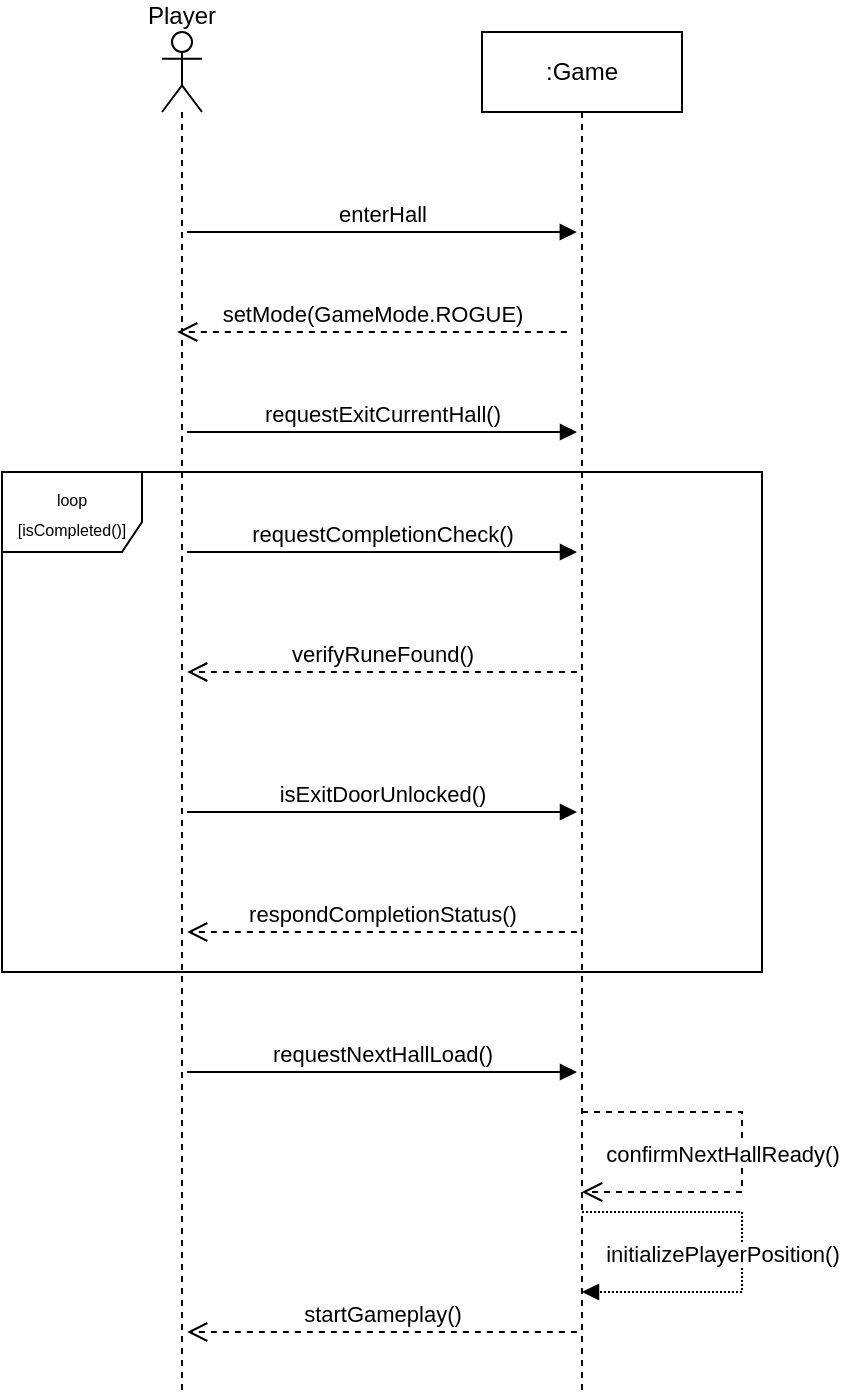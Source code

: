 <mxfile version="24.8.6">
  <diagram name="Page-1" id="0Awox8vpgQFOPTNNr-SR">
    <mxGraphModel dx="1035" dy="683" grid="1" gridSize="10" guides="1" tooltips="1" connect="1" arrows="1" fold="1" page="1" pageScale="1" pageWidth="850" pageHeight="1100" math="0" shadow="0">
      <root>
        <mxCell id="0" />
        <mxCell id="1" parent="0" />
        <mxCell id="Erd0pCjpf10aL4VD4ASl-1" value="Player&lt;div&gt;&lt;br&gt;&lt;/div&gt;&lt;div&gt;&lt;br&gt;&lt;/div&gt;&lt;div&gt;&lt;br&gt;&lt;/div&gt;&lt;div&gt;&lt;br&gt;&lt;/div&gt;" style="shape=umlLifeline;perimeter=lifelinePerimeter;whiteSpace=wrap;html=1;container=1;dropTarget=0;collapsible=0;recursiveResize=0;outlineConnect=0;portConstraint=eastwest;newEdgeStyle={&quot;curved&quot;:0,&quot;rounded&quot;:0};participant=umlActor;" parent="1" vertex="1">
          <mxGeometry x="170" y="120" width="20" height="680" as="geometry" />
        </mxCell>
        <mxCell id="Erd0pCjpf10aL4VD4ASl-2" value=":Game" style="shape=umlLifeline;perimeter=lifelinePerimeter;whiteSpace=wrap;html=1;container=1;dropTarget=0;collapsible=0;recursiveResize=0;outlineConnect=0;portConstraint=eastwest;newEdgeStyle={&quot;curved&quot;:0,&quot;rounded&quot;:0};" parent="1" vertex="1">
          <mxGeometry x="330" y="120" width="100" height="680" as="geometry" />
        </mxCell>
        <mxCell id="Erd0pCjpf10aL4VD4ASl-3" value="&lt;br&gt;&lt;div&gt;enterHall&lt;/div&gt;" style="html=1;verticalAlign=bottom;endArrow=block;curved=0;rounded=0;" parent="1" edge="1">
          <mxGeometry width="80" relative="1" as="geometry">
            <mxPoint x="182.42" y="220" as="sourcePoint" />
            <mxPoint x="377.42" y="220" as="targetPoint" />
          </mxGeometry>
        </mxCell>
        <mxCell id="Erd0pCjpf10aL4VD4ASl-5" value="setMode(GameMode.ROGUE)" style="html=1;verticalAlign=bottom;endArrow=open;dashed=1;endSize=8;curved=0;rounded=0;" parent="1" edge="1">
          <mxGeometry x="-0.002" relative="1" as="geometry">
            <mxPoint x="372.42" y="270" as="sourcePoint" />
            <mxPoint x="177.575" y="270" as="targetPoint" />
            <Array as="points">
              <mxPoint x="287.42" y="270" />
            </Array>
            <mxPoint as="offset" />
          </mxGeometry>
        </mxCell>
        <mxCell id="Erd0pCjpf10aL4VD4ASl-22" value="requestExitCurrentHall()" style="html=1;verticalAlign=bottom;endArrow=block;curved=0;rounded=0;" parent="1" edge="1">
          <mxGeometry width="80" relative="1" as="geometry">
            <mxPoint x="182.5" y="320" as="sourcePoint" />
            <mxPoint x="377.5" y="320" as="targetPoint" />
          </mxGeometry>
        </mxCell>
        <mxCell id="Erd0pCjpf10aL4VD4ASl-27" value="isExitDoorUnlocked()" style="html=1;verticalAlign=bottom;endArrow=block;curved=0;rounded=0;" parent="1" edge="1">
          <mxGeometry width="80" relative="1" as="geometry">
            <mxPoint x="182.5" y="510" as="sourcePoint" />
            <mxPoint x="377.5" y="510" as="targetPoint" />
            <mxPoint as="offset" />
          </mxGeometry>
        </mxCell>
        <mxCell id="Erd0pCjpf10aL4VD4ASl-28" value="respondCompletionStatus()" style="html=1;verticalAlign=bottom;endArrow=open;dashed=1;endSize=8;curved=0;rounded=0;" parent="1" edge="1">
          <mxGeometry x="-0.002" relative="1" as="geometry">
            <mxPoint x="377.42" y="570" as="sourcePoint" />
            <mxPoint x="182.575" y="570" as="targetPoint" />
            <Array as="points">
              <mxPoint x="292.42" y="570" />
            </Array>
            <mxPoint as="offset" />
          </mxGeometry>
        </mxCell>
        <mxCell id="Erd0pCjpf10aL4VD4ASl-31" value="requestNextHallLoad()" style="html=1;verticalAlign=bottom;endArrow=block;curved=0;rounded=0;" parent="1" edge="1">
          <mxGeometry width="80" relative="1" as="geometry">
            <mxPoint x="182.5" y="640" as="sourcePoint" />
            <mxPoint x="377.5" y="640" as="targetPoint" />
          </mxGeometry>
        </mxCell>
        <mxCell id="Erd0pCjpf10aL4VD4ASl-32" value="confirmNextHallReady()" style="html=1;verticalAlign=bottom;endArrow=open;dashed=1;endSize=8;curved=0;rounded=0;" parent="1" edge="1" target="Erd0pCjpf10aL4VD4ASl-2" source="Erd0pCjpf10aL4VD4ASl-2">
          <mxGeometry x="0.3" y="-10" relative="1" as="geometry">
            <mxPoint x="377.42" y="690" as="sourcePoint" />
            <mxPoint x="182.575" y="690" as="targetPoint" />
            <Array as="points">
              <mxPoint x="460" y="660" />
              <mxPoint x="460" y="680" />
              <mxPoint x="460" y="700" />
            </Array>
            <mxPoint as="offset" />
          </mxGeometry>
        </mxCell>
        <mxCell id="Erd0pCjpf10aL4VD4ASl-35" value="initializePlayerPosition()" style="html=1;verticalAlign=bottom;endArrow=block;curved=0;rounded=0;dashed=1;dashPattern=1 1;" parent="1" edge="1" target="Erd0pCjpf10aL4VD4ASl-2" source="Erd0pCjpf10aL4VD4ASl-2">
          <mxGeometry x="0.299" y="-10" width="80" relative="1" as="geometry">
            <mxPoint x="370" y="720" as="sourcePoint" />
            <mxPoint x="565" y="720" as="targetPoint" />
            <Array as="points">
              <mxPoint x="460" y="710" />
              <mxPoint x="460" y="720" />
              <mxPoint x="460" y="750" />
              <mxPoint x="430" y="750" />
              <mxPoint x="410" y="750" />
            </Array>
            <mxPoint as="offset" />
          </mxGeometry>
        </mxCell>
        <mxCell id="Erd0pCjpf10aL4VD4ASl-39" value="startGameplay()" style="html=1;verticalAlign=bottom;endArrow=open;dashed=1;endSize=8;curved=0;rounded=0;" parent="1" edge="1">
          <mxGeometry x="0.002" relative="1" as="geometry">
            <mxPoint x="377.42" y="770" as="sourcePoint" />
            <mxPoint x="182.575" y="770" as="targetPoint" />
            <Array as="points">
              <mxPoint x="292.42" y="770" />
            </Array>
            <mxPoint as="offset" />
          </mxGeometry>
        </mxCell>
        <mxCell id="Hrz58qe9vxwctcW8gFNo-3" value="&lt;span style=&quot;font-size: 8px;&quot;&gt;loop&lt;/span&gt;&lt;div&gt;&lt;span style=&quot;font-size: 8px;&quot;&gt;[isCompleted()]&lt;/span&gt;&lt;/div&gt;" style="shape=umlFrame;whiteSpace=wrap;html=1;pointerEvents=0;width=70;height=40;" vertex="1" parent="1">
          <mxGeometry x="90" y="340" width="380" height="250" as="geometry" />
        </mxCell>
        <mxCell id="Hrz58qe9vxwctcW8gFNo-10" value="verifyRuneFound()" style="html=1;verticalAlign=bottom;endArrow=open;dashed=1;endSize=8;curved=0;rounded=0;" edge="1" parent="1">
          <mxGeometry x="-0.002" relative="1" as="geometry">
            <mxPoint x="377.42" y="440" as="sourcePoint" />
            <mxPoint x="182.575" y="440" as="targetPoint" />
            <Array as="points">
              <mxPoint x="292.42" y="440" />
            </Array>
            <mxPoint as="offset" />
          </mxGeometry>
        </mxCell>
        <mxCell id="Hrz58qe9vxwctcW8gFNo-11" value="requestCompletionCheck()" style="html=1;verticalAlign=bottom;endArrow=block;curved=0;rounded=0;" edge="1" parent="1">
          <mxGeometry width="80" relative="1" as="geometry">
            <mxPoint x="182.5" y="380" as="sourcePoint" />
            <mxPoint x="377.5" y="380" as="targetPoint" />
            <Array as="points">
              <mxPoint x="280" y="380" />
            </Array>
            <mxPoint as="offset" />
          </mxGeometry>
        </mxCell>
      </root>
    </mxGraphModel>
  </diagram>
</mxfile>
